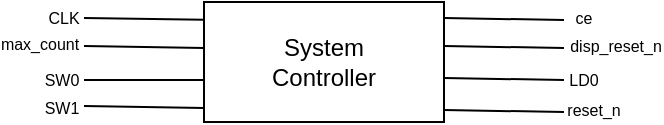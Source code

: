 <mxfile version="22.0.8" type="github" pages="2">
  <diagram name="Page-1" id="kRjBfXJGRdrcyqcTIUO7">
    <mxGraphModel dx="369" dy="193" grid="1" gridSize="10" guides="1" tooltips="1" connect="1" arrows="1" fold="1" page="1" pageScale="1" pageWidth="850" pageHeight="1100" math="0" shadow="0">
      <root>
        <mxCell id="0" />
        <mxCell id="1" parent="0" />
        <mxCell id="addV94oPn-WFwCKg7xSa-1" value="" style="rounded=0;whiteSpace=wrap;html=1;" vertex="1" parent="1">
          <mxGeometry x="360" y="272" width="120" height="60" as="geometry" />
        </mxCell>
        <mxCell id="addV94oPn-WFwCKg7xSa-3" value="" style="endArrow=none;html=1;rounded=0;exitX=-0.008;exitY=0.181;exitDx=0;exitDy=0;exitPerimeter=0;" edge="1" parent="1">
          <mxGeometry width="50" height="50" relative="1" as="geometry">
            <mxPoint x="360.04" y="280.86" as="sourcePoint" />
            <mxPoint x="300" y="280" as="targetPoint" />
          </mxGeometry>
        </mxCell>
        <mxCell id="addV94oPn-WFwCKg7xSa-4" value="" style="endArrow=none;html=1;rounded=0;exitX=-0.008;exitY=0.181;exitDx=0;exitDy=0;exitPerimeter=0;" edge="1" parent="1">
          <mxGeometry width="50" height="50" relative="1" as="geometry">
            <mxPoint x="360" y="295" as="sourcePoint" />
            <mxPoint x="300" y="294" as="targetPoint" />
          </mxGeometry>
        </mxCell>
        <mxCell id="addV94oPn-WFwCKg7xSa-5" value="" style="endArrow=none;html=1;rounded=0;exitX=-0.008;exitY=0.181;exitDx=0;exitDy=0;exitPerimeter=0;" edge="1" parent="1">
          <mxGeometry width="50" height="50" relative="1" as="geometry">
            <mxPoint x="360" y="311" as="sourcePoint" />
            <mxPoint x="300" y="311" as="targetPoint" />
          </mxGeometry>
        </mxCell>
        <mxCell id="addV94oPn-WFwCKg7xSa-6" value="" style="endArrow=none;html=1;rounded=0;exitX=-0.008;exitY=0.181;exitDx=0;exitDy=0;exitPerimeter=0;" edge="1" parent="1">
          <mxGeometry width="50" height="50" relative="1" as="geometry">
            <mxPoint x="360" y="325" as="sourcePoint" />
            <mxPoint x="300" y="324" as="targetPoint" />
          </mxGeometry>
        </mxCell>
        <mxCell id="addV94oPn-WFwCKg7xSa-7" value="" style="endArrow=none;html=1;rounded=0;" edge="1" parent="1">
          <mxGeometry width="50" height="50" relative="1" as="geometry">
            <mxPoint x="540" y="281" as="sourcePoint" />
            <mxPoint x="480" y="280" as="targetPoint" />
          </mxGeometry>
        </mxCell>
        <mxCell id="addV94oPn-WFwCKg7xSa-8" value="" style="endArrow=none;html=1;rounded=0;" edge="1" parent="1">
          <mxGeometry width="50" height="50" relative="1" as="geometry">
            <mxPoint x="540" y="295" as="sourcePoint" />
            <mxPoint x="480" y="294" as="targetPoint" />
          </mxGeometry>
        </mxCell>
        <mxCell id="addV94oPn-WFwCKg7xSa-9" value="" style="endArrow=none;html=1;rounded=0;" edge="1" parent="1">
          <mxGeometry width="50" height="50" relative="1" as="geometry">
            <mxPoint x="540" y="311" as="sourcePoint" />
            <mxPoint x="480" y="310" as="targetPoint" />
          </mxGeometry>
        </mxCell>
        <mxCell id="addV94oPn-WFwCKg7xSa-10" value="" style="endArrow=none;html=1;rounded=0;" edge="1" parent="1">
          <mxGeometry width="50" height="50" relative="1" as="geometry">
            <mxPoint x="540" y="327" as="sourcePoint" />
            <mxPoint x="480" y="326" as="targetPoint" />
          </mxGeometry>
        </mxCell>
        <mxCell id="addV94oPn-WFwCKg7xSa-11" value="&lt;font style=&quot;font-size: 8px;&quot;&gt;CLK&lt;/font&gt;" style="text;strokeColor=none;align=center;fillColor=none;html=1;verticalAlign=middle;whiteSpace=wrap;rounded=0;" vertex="1" parent="1">
          <mxGeometry x="280" y="274" width="20" height="10" as="geometry" />
        </mxCell>
        <mxCell id="addV94oPn-WFwCKg7xSa-16" value="&lt;font style=&quot;font-size: 8px;&quot;&gt;max_count&lt;/font&gt;" style="text;strokeColor=none;align=center;fillColor=none;html=1;verticalAlign=middle;whiteSpace=wrap;rounded=0;" vertex="1" parent="1">
          <mxGeometry x="268" y="287" width="20" height="10" as="geometry" />
        </mxCell>
        <mxCell id="addV94oPn-WFwCKg7xSa-18" value="&lt;font style=&quot;font-size: 8px;&quot;&gt;SW0&lt;/font&gt;" style="text;strokeColor=none;align=center;fillColor=none;html=1;verticalAlign=middle;whiteSpace=wrap;rounded=0;" vertex="1" parent="1">
          <mxGeometry x="279" y="305" width="20" height="10" as="geometry" />
        </mxCell>
        <mxCell id="addV94oPn-WFwCKg7xSa-19" value="&lt;font style=&quot;font-size: 8px;&quot;&gt;SW1&lt;/font&gt;" style="text;strokeColor=none;align=center;fillColor=none;html=1;verticalAlign=middle;whiteSpace=wrap;rounded=0;" vertex="1" parent="1">
          <mxGeometry x="279" y="319" width="20" height="10" as="geometry" />
        </mxCell>
        <mxCell id="addV94oPn-WFwCKg7xSa-20" value="&lt;font style=&quot;font-size: 8px;&quot;&gt;ce&lt;/font&gt;" style="text;strokeColor=none;align=center;fillColor=none;html=1;verticalAlign=middle;whiteSpace=wrap;rounded=0;" vertex="1" parent="1">
          <mxGeometry x="540" y="274" width="20" height="10" as="geometry" />
        </mxCell>
        <mxCell id="addV94oPn-WFwCKg7xSa-21" value="&lt;font style=&quot;font-size: 8px;&quot;&gt;disp_reset_n&lt;/font&gt;" style="text;strokeColor=none;align=center;fillColor=none;html=1;verticalAlign=middle;whiteSpace=wrap;rounded=0;" vertex="1" parent="1">
          <mxGeometry x="556" y="288" width="20" height="10" as="geometry" />
        </mxCell>
        <mxCell id="addV94oPn-WFwCKg7xSa-22" value="&lt;font style=&quot;font-size: 8px;&quot;&gt;LD0&lt;/font&gt;" style="text;strokeColor=none;align=center;fillColor=none;html=1;verticalAlign=middle;whiteSpace=wrap;rounded=0;" vertex="1" parent="1">
          <mxGeometry x="540" y="305" width="20" height="10" as="geometry" />
        </mxCell>
        <mxCell id="addV94oPn-WFwCKg7xSa-23" value="&lt;font style=&quot;font-size: 8px;&quot;&gt;reset_n&lt;/font&gt;" style="text;strokeColor=none;align=center;fillColor=none;html=1;verticalAlign=middle;whiteSpace=wrap;rounded=0;" vertex="1" parent="1">
          <mxGeometry x="545" y="320" width="20" height="10" as="geometry" />
        </mxCell>
        <mxCell id="addV94oPn-WFwCKg7xSa-24" value="System Controller" style="text;strokeColor=none;align=center;fillColor=none;html=1;verticalAlign=middle;whiteSpace=wrap;rounded=0;" vertex="1" parent="1">
          <mxGeometry x="390" y="287" width="60" height="30" as="geometry" />
        </mxCell>
      </root>
    </mxGraphModel>
  </diagram>
  <diagram id="Ctedv15E-z8-ymkGm_Lg" name="Page-2">
    <mxGraphModel dx="652" dy="340" grid="1" gridSize="10" guides="1" tooltips="1" connect="1" arrows="1" fold="1" page="1" pageScale="1" pageWidth="850" pageHeight="1100" math="0" shadow="0">
      <root>
        <mxCell id="0" />
        <mxCell id="1" parent="0" />
        <mxCell id="16V_wsp1cbJwVsquemOb-2" value="" style="endArrow=none;html=1;rounded=0;exitX=-0.008;exitY=0.181;exitDx=0;exitDy=0;exitPerimeter=0;" edge="1" parent="1">
          <mxGeometry width="50" height="50" relative="1" as="geometry">
            <mxPoint x="360.04" y="280.86" as="sourcePoint" />
            <mxPoint x="210" y="280" as="targetPoint" />
          </mxGeometry>
        </mxCell>
        <mxCell id="16V_wsp1cbJwVsquemOb-1" value="" style="rounded=0;whiteSpace=wrap;html=1;" vertex="1" parent="1">
          <mxGeometry x="360" y="272" width="120" height="48" as="geometry" />
        </mxCell>
        <mxCell id="16V_wsp1cbJwVsquemOb-3" value="" style="endArrow=none;html=1;rounded=0;exitX=-0.008;exitY=0.181;exitDx=0;exitDy=0;exitPerimeter=0;" edge="1" parent="1">
          <mxGeometry width="50" height="50" relative="1" as="geometry">
            <mxPoint x="360" y="295" as="sourcePoint" />
            <mxPoint x="210" y="294" as="targetPoint" />
          </mxGeometry>
        </mxCell>
        <mxCell id="16V_wsp1cbJwVsquemOb-4" value="" style="endArrow=none;html=1;rounded=0;exitX=-0.008;exitY=0.181;exitDx=0;exitDy=0;exitPerimeter=0;" edge="1" parent="1">
          <mxGeometry width="50" height="50" relative="1" as="geometry">
            <mxPoint x="360" y="311" as="sourcePoint" />
            <mxPoint x="300" y="311" as="targetPoint" />
          </mxGeometry>
        </mxCell>
        <mxCell id="16V_wsp1cbJwVsquemOb-6" value="" style="endArrow=none;html=1;rounded=0;" edge="1" parent="1">
          <mxGeometry width="50" height="50" relative="1" as="geometry">
            <mxPoint x="550" y="297" as="sourcePoint" />
            <mxPoint x="480" y="296" as="targetPoint" />
          </mxGeometry>
        </mxCell>
        <mxCell id="16V_wsp1cbJwVsquemOb-10" value="&lt;font style=&quot;font-size: 8px;&quot;&gt;CLK_100MHz&lt;/font&gt;" style="text;strokeColor=none;align=center;fillColor=none;html=1;verticalAlign=middle;whiteSpace=wrap;rounded=0;" vertex="1" parent="1">
          <mxGeometry x="308" y="269" width="20" height="10" as="geometry" />
        </mxCell>
        <mxCell id="16V_wsp1cbJwVsquemOb-11" value="&lt;font style=&quot;font-size: 8px;&quot;&gt;en&lt;/font&gt;" style="text;strokeColor=none;align=center;fillColor=none;html=1;verticalAlign=middle;whiteSpace=wrap;rounded=0;" vertex="1" parent="1">
          <mxGeometry x="295" y="284" width="20" height="10" as="geometry" />
        </mxCell>
        <mxCell id="16V_wsp1cbJwVsquemOb-12" value="&lt;font style=&quot;font-size: 8px;&quot;&gt;reset_n&lt;/font&gt;" style="text;strokeColor=none;align=center;fillColor=none;html=1;verticalAlign=middle;whiteSpace=wrap;rounded=0;" vertex="1" parent="1">
          <mxGeometry x="295" y="299" width="20" height="10" as="geometry" />
        </mxCell>
        <mxCell id="16V_wsp1cbJwVsquemOb-14" value="&lt;font style=&quot;font-size: 8px;&quot;&gt;ce&lt;/font&gt;" style="text;strokeColor=none;align=center;fillColor=none;html=1;verticalAlign=middle;whiteSpace=wrap;rounded=0;" vertex="1" parent="1">
          <mxGeometry x="990" y="460" width="20" height="10" as="geometry" />
        </mxCell>
        <mxCell id="16V_wsp1cbJwVsquemOb-18" value="Clock Divider 100MHz to 100Hz" style="text;strokeColor=none;align=center;fillColor=none;html=1;verticalAlign=middle;whiteSpace=wrap;rounded=0;" vertex="1" parent="1">
          <mxGeometry x="370" y="284" width="100" height="30" as="geometry" />
        </mxCell>
        <mxCell id="16V_wsp1cbJwVsquemOb-22" value="" style="shape=or;whiteSpace=wrap;html=1;" vertex="1" parent="1">
          <mxGeometry x="363" y="385" width="17" height="20" as="geometry" />
        </mxCell>
        <mxCell id="16V_wsp1cbJwVsquemOb-25" value="&lt;font style=&quot;font-size: 8px;&quot;&gt;ce&lt;/font&gt;" style="text;strokeColor=none;align=center;fillColor=none;html=1;verticalAlign=middle;whiteSpace=wrap;rounded=0;" vertex="1" parent="1">
          <mxGeometry x="550" y="289" width="20" height="10" as="geometry" />
        </mxCell>
        <mxCell id="16V_wsp1cbJwVsquemOb-26" value="" style="endArrow=none;html=1;rounded=0;" edge="1" parent="1">
          <mxGeometry width="50" height="50" relative="1" as="geometry">
            <mxPoint x="320" y="360" as="sourcePoint" />
            <mxPoint x="320" y="294" as="targetPoint" />
          </mxGeometry>
        </mxCell>
        <mxCell id="16V_wsp1cbJwVsquemOb-27" value="" style="endArrow=none;html=1;rounded=0;entryX=0;entryY=0.5;entryDx=0;entryDy=0;" edge="1" parent="1" target="16V_wsp1cbJwVsquemOb-21">
          <mxGeometry width="50" height="50" relative="1" as="geometry">
            <mxPoint x="320" y="360" as="sourcePoint" />
            <mxPoint x="360" y="360" as="targetPoint" />
          </mxGeometry>
        </mxCell>
        <mxCell id="16V_wsp1cbJwVsquemOb-28" value="" style="group" vertex="1" connectable="0" parent="1">
          <mxGeometry x="363" y="345" width="15" height="30" as="geometry" />
        </mxCell>
        <mxCell id="16V_wsp1cbJwVsquemOb-21" value="" style="triangle;whiteSpace=wrap;html=1;" vertex="1" parent="16V_wsp1cbJwVsquemOb-28">
          <mxGeometry width="10" height="30" as="geometry" />
        </mxCell>
        <mxCell id="16V_wsp1cbJwVsquemOb-24" value="" style="ellipse;whiteSpace=wrap;html=1;aspect=fixed;" vertex="1" parent="16V_wsp1cbJwVsquemOb-28">
          <mxGeometry x="10" y="12.5" width="5" height="5" as="geometry" />
        </mxCell>
        <mxCell id="16V_wsp1cbJwVsquemOb-29" value="" style="endArrow=none;html=1;rounded=0;exitX=-0.008;exitY=0.181;exitDx=0;exitDy=0;exitPerimeter=0;" edge="1" parent="1">
          <mxGeometry width="50" height="50" relative="1" as="geometry">
            <mxPoint x="363.0" y="390.86" as="sourcePoint" />
            <mxPoint x="210" y="390" as="targetPoint" />
          </mxGeometry>
        </mxCell>
        <mxCell id="16V_wsp1cbJwVsquemOb-30" value="&lt;font style=&quot;font-size: 8px;&quot;&gt;I1&lt;/font&gt;" style="text;strokeColor=none;align=center;fillColor=none;html=1;verticalAlign=middle;whiteSpace=wrap;rounded=0;" vertex="1" parent="1">
          <mxGeometry x="310" y="379" width="20" height="10" as="geometry" />
        </mxCell>
        <mxCell id="16V_wsp1cbJwVsquemOb-31" value="&lt;font style=&quot;font-size: 8px;&quot;&gt;I0&lt;/font&gt;" style="text;strokeColor=none;align=center;fillColor=none;html=1;verticalAlign=middle;whiteSpace=wrap;rounded=0;" vertex="1" parent="1">
          <mxGeometry x="310" y="401" width="20" height="10" as="geometry" />
        </mxCell>
        <mxCell id="16V_wsp1cbJwVsquemOb-32" value="" style="endArrow=none;html=1;rounded=0;exitX=-0.008;exitY=0.181;exitDx=0;exitDy=0;exitPerimeter=0;" edge="1" parent="1">
          <mxGeometry width="50" height="50" relative="1" as="geometry">
            <mxPoint x="360.0" y="400.86" as="sourcePoint" />
            <mxPoint x="210" y="400" as="targetPoint" />
          </mxGeometry>
        </mxCell>
        <mxCell id="16V_wsp1cbJwVsquemOb-33" value="" style="ellipse;whiteSpace=wrap;html=1;aspect=fixed;" vertex="1" parent="1">
          <mxGeometry x="358" y="398" width="5" height="5" as="geometry" />
        </mxCell>
        <mxCell id="16V_wsp1cbJwVsquemOb-34" value="" style="endArrow=none;html=1;rounded=0;" edge="1" parent="1">
          <mxGeometry width="50" height="50" relative="1" as="geometry">
            <mxPoint x="380" y="360" as="sourcePoint" />
            <mxPoint x="550" y="360" as="targetPoint" />
          </mxGeometry>
        </mxCell>
        <mxCell id="16V_wsp1cbJwVsquemOb-35" value="" style="endArrow=none;html=1;rounded=0;" edge="1" parent="1">
          <mxGeometry width="50" height="50" relative="1" as="geometry">
            <mxPoint x="380" y="394.83" as="sourcePoint" />
            <mxPoint x="550" y="394.83" as="targetPoint" />
          </mxGeometry>
        </mxCell>
        <mxCell id="16V_wsp1cbJwVsquemOb-36" value="" style="endArrow=none;html=1;rounded=0;" edge="1" parent="1">
          <mxGeometry width="50" height="50" relative="1" as="geometry">
            <mxPoint x="290" y="430" as="sourcePoint" />
            <mxPoint x="290" y="390" as="targetPoint" />
          </mxGeometry>
        </mxCell>
        <mxCell id="16V_wsp1cbJwVsquemOb-37" value="" style="endArrow=none;html=1;rounded=0;" edge="1" parent="1">
          <mxGeometry width="50" height="50" relative="1" as="geometry">
            <mxPoint x="290" y="430" as="sourcePoint" />
            <mxPoint x="550" y="430" as="targetPoint" />
          </mxGeometry>
        </mxCell>
        <mxCell id="16V_wsp1cbJwVsquemOb-38" value="" style="endArrow=none;html=1;rounded=0;" edge="1" parent="1">
          <mxGeometry width="50" height="50" relative="1" as="geometry">
            <mxPoint x="330" y="330" as="sourcePoint" />
            <mxPoint x="330" y="310" as="targetPoint" />
          </mxGeometry>
        </mxCell>
        <mxCell id="16V_wsp1cbJwVsquemOb-39" value="" style="endArrow=none;html=1;rounded=0;" edge="1" parent="1">
          <mxGeometry width="50" height="50" relative="1" as="geometry">
            <mxPoint x="330" y="330" as="sourcePoint" />
            <mxPoint x="420" y="330" as="targetPoint" />
          </mxGeometry>
        </mxCell>
        <mxCell id="16V_wsp1cbJwVsquemOb-40" value="" style="endArrow=none;html=1;rounded=0;" edge="1" parent="1">
          <mxGeometry width="50" height="50" relative="1" as="geometry">
            <mxPoint x="420" y="395" as="sourcePoint" />
            <mxPoint x="420" y="330" as="targetPoint" />
          </mxGeometry>
        </mxCell>
        <mxCell id="16V_wsp1cbJwVsquemOb-41" value="&lt;font style=&quot;font-size: 8px;&quot;&gt;CLK&lt;/font&gt;" style="text;strokeColor=none;align=center;fillColor=none;html=1;verticalAlign=middle;whiteSpace=wrap;rounded=0;" vertex="1" parent="1">
          <mxGeometry x="200" y="269" width="20" height="10" as="geometry" />
        </mxCell>
        <mxCell id="16V_wsp1cbJwVsquemOb-42" value="&lt;font style=&quot;font-size: 8px;&quot;&gt;SW0&lt;/font&gt;" style="text;strokeColor=none;align=center;fillColor=none;html=1;verticalAlign=middle;whiteSpace=wrap;rounded=0;" vertex="1" parent="1">
          <mxGeometry x="200" y="284" width="20" height="10" as="geometry" />
        </mxCell>
        <mxCell id="16V_wsp1cbJwVsquemOb-43" value="&lt;font style=&quot;font-size: 8px;&quot;&gt;SW1&lt;/font&gt;" style="text;strokeColor=none;align=center;fillColor=none;html=1;verticalAlign=middle;whiteSpace=wrap;rounded=0;" vertex="1" parent="1">
          <mxGeometry x="200" y="377" width="20" height="10" as="geometry" />
        </mxCell>
        <mxCell id="16V_wsp1cbJwVsquemOb-44" value="&lt;font style=&quot;font-size: 8px;&quot;&gt;Max_count&lt;/font&gt;" style="text;strokeColor=none;align=center;fillColor=none;html=1;verticalAlign=middle;whiteSpace=wrap;rounded=0;" vertex="1" parent="1">
          <mxGeometry x="198" y="402" width="20" height="10" as="geometry" />
        </mxCell>
        <mxCell id="2bbCnIbZ08FS09Kgs5ro-1" value="&lt;font style=&quot;font-size: 8px;&quot;&gt;disp_reset_n&lt;/font&gt;" style="text;strokeColor=none;align=center;fillColor=none;html=1;verticalAlign=middle;whiteSpace=wrap;rounded=0;" vertex="1" parent="1">
          <mxGeometry x="565" y="423" width="20" height="10" as="geometry" />
        </mxCell>
        <mxCell id="lxs5UNuvUbng7vhWwC6X-1" value="&lt;font style=&quot;font-size: 8px;&quot;&gt;reset_n&lt;/font&gt;" style="text;strokeColor=none;align=center;fillColor=none;html=1;verticalAlign=middle;whiteSpace=wrap;rounded=0;" vertex="1" parent="1">
          <mxGeometry x="559" y="388" width="20" height="10" as="geometry" />
        </mxCell>
        <mxCell id="lxs5UNuvUbng7vhWwC6X-2" value="&lt;font style=&quot;font-size: 8px;&quot;&gt;LD0&lt;/font&gt;" style="text;strokeColor=none;align=center;fillColor=none;html=1;verticalAlign=middle;whiteSpace=wrap;rounded=0;" vertex="1" parent="1">
          <mxGeometry x="559" y="355" width="20" height="10" as="geometry" />
        </mxCell>
        <mxCell id="lxs5UNuvUbng7vhWwC6X-3" value="" style="endArrow=none;html=1;rounded=0;" edge="1" parent="1">
          <mxGeometry width="50" height="50" relative="1" as="geometry">
            <mxPoint x="260" y="460" as="sourcePoint" />
            <mxPoint x="260" y="240" as="targetPoint" />
          </mxGeometry>
        </mxCell>
        <mxCell id="lxs5UNuvUbng7vhWwC6X-4" value="" style="endArrow=none;html=1;rounded=0;" edge="1" parent="1">
          <mxGeometry width="50" height="50" relative="1" as="geometry">
            <mxPoint x="520" y="460" as="sourcePoint" />
            <mxPoint x="520" y="240" as="targetPoint" />
          </mxGeometry>
        </mxCell>
        <mxCell id="lxs5UNuvUbng7vhWwC6X-5" value="" style="endArrow=none;html=1;rounded=0;" edge="1" parent="1">
          <mxGeometry width="50" height="50" relative="1" as="geometry">
            <mxPoint x="260" y="240" as="sourcePoint" />
            <mxPoint x="520" y="240" as="targetPoint" />
          </mxGeometry>
        </mxCell>
        <mxCell id="lxs5UNuvUbng7vhWwC6X-6" value="" style="endArrow=none;html=1;rounded=0;" edge="1" parent="1">
          <mxGeometry width="50" height="50" relative="1" as="geometry">
            <mxPoint x="260" y="460" as="sourcePoint" />
            <mxPoint x="520" y="460" as="targetPoint" />
          </mxGeometry>
        </mxCell>
        <mxCell id="lx__-hAErMwPhLieQbX8-1" value="System Controller" style="text;strokeColor=none;align=center;fillColor=none;html=1;verticalAlign=middle;whiteSpace=wrap;rounded=0;" vertex="1" parent="1">
          <mxGeometry x="360" y="210" width="60" height="30" as="geometry" />
        </mxCell>
      </root>
    </mxGraphModel>
  </diagram>
</mxfile>
